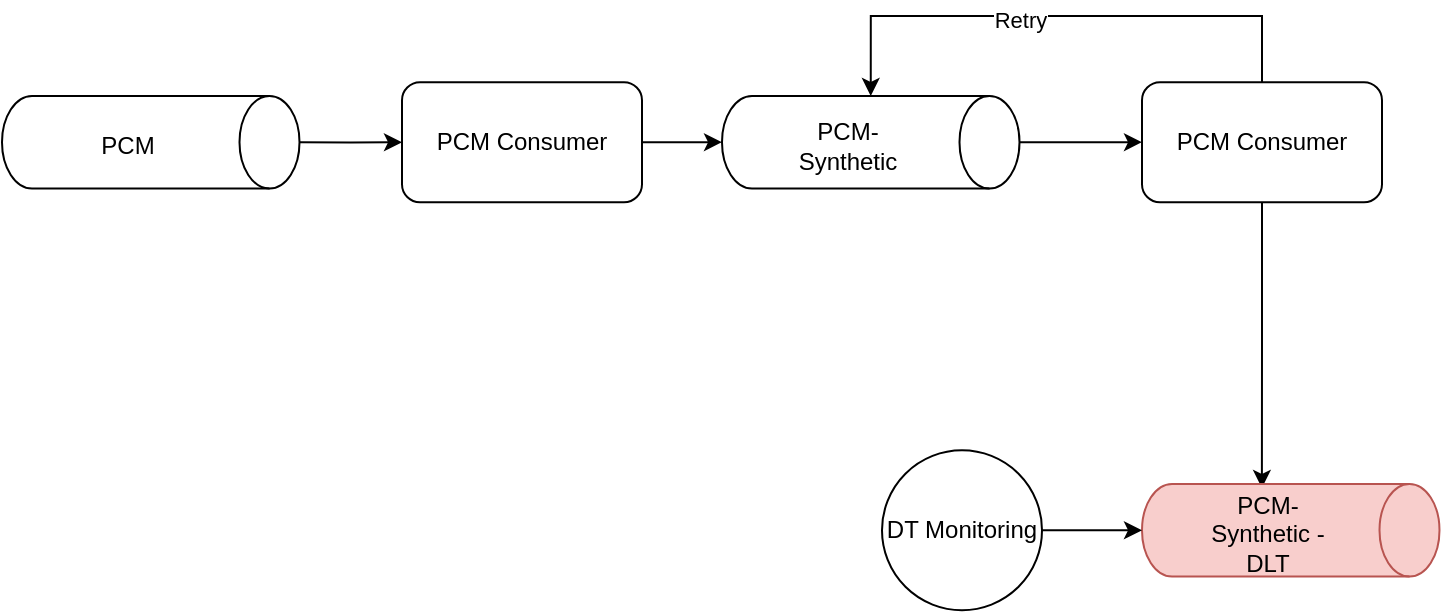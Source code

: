 <mxfile version="24.4.6" type="github">
  <diagram name="Page-1" id="mQN49EJRc7GFGlyIFdbv">
    <mxGraphModel dx="1434" dy="738" grid="1" gridSize="10" guides="1" tooltips="1" connect="1" arrows="1" fold="1" page="1" pageScale="1" pageWidth="850" pageHeight="1100" math="0" shadow="0">
      <root>
        <mxCell id="0" />
        <mxCell id="1" parent="0" />
        <mxCell id="p7UeKknytO98iyR5Qurz-6" value="" style="group" vertex="1" connectable="0" parent="1">
          <mxGeometry x="30" y="310" width="148.75" height="46.25" as="geometry" />
        </mxCell>
        <mxCell id="p7UeKknytO98iyR5Qurz-4" value="" style="shape=cylinder3;whiteSpace=wrap;html=1;boundedLbl=1;backgroundOutline=1;size=15;rotation=90;" vertex="1" parent="p7UeKknytO98iyR5Qurz-6">
          <mxGeometry x="51.25" y="-51.25" width="46.25" height="148.75" as="geometry" />
        </mxCell>
        <mxCell id="p7UeKknytO98iyR5Qurz-5" value="PCM" style="text;html=1;align=center;verticalAlign=middle;whiteSpace=wrap;rounded=0;" vertex="1" parent="p7UeKknytO98iyR5Qurz-6">
          <mxGeometry x="32.5" y="10" width="60" height="30" as="geometry" />
        </mxCell>
        <mxCell id="p7UeKknytO98iyR5Qurz-7" value="" style="group" vertex="1" connectable="0" parent="1">
          <mxGeometry x="390" y="309.99" width="148.75" height="46.25" as="geometry" />
        </mxCell>
        <mxCell id="p7UeKknytO98iyR5Qurz-8" value="" style="shape=cylinder3;whiteSpace=wrap;html=1;boundedLbl=1;backgroundOutline=1;size=15;rotation=90;" vertex="1" parent="p7UeKknytO98iyR5Qurz-7">
          <mxGeometry x="51.25" y="-51.25" width="46.25" height="148.75" as="geometry" />
        </mxCell>
        <mxCell id="p7UeKknytO98iyR5Qurz-9" value="PCM-Synthetic" style="text;html=1;align=center;verticalAlign=middle;whiteSpace=wrap;rounded=0;" vertex="1" parent="p7UeKknytO98iyR5Qurz-7">
          <mxGeometry x="32.5" y="10" width="60" height="30" as="geometry" />
        </mxCell>
        <mxCell id="p7UeKknytO98iyR5Qurz-12" style="edgeStyle=orthogonalEdgeStyle;rounded=0;orthogonalLoop=1;jettySize=auto;html=1;" edge="1" parent="1" source="p7UeKknytO98iyR5Qurz-10" target="p7UeKknytO98iyR5Qurz-8">
          <mxGeometry relative="1" as="geometry" />
        </mxCell>
        <mxCell id="p7UeKknytO98iyR5Qurz-10" value="PCM Consumer" style="rounded=1;whiteSpace=wrap;html=1;" vertex="1" parent="1">
          <mxGeometry x="230" y="303.12" width="120" height="60" as="geometry" />
        </mxCell>
        <mxCell id="p7UeKknytO98iyR5Qurz-11" style="edgeStyle=orthogonalEdgeStyle;rounded=0;orthogonalLoop=1;jettySize=auto;html=1;entryX=0;entryY=0.5;entryDx=0;entryDy=0;" edge="1" parent="1" source="p7UeKknytO98iyR5Qurz-4" target="p7UeKknytO98iyR5Qurz-10">
          <mxGeometry relative="1" as="geometry" />
        </mxCell>
        <mxCell id="p7UeKknytO98iyR5Qurz-15" style="edgeStyle=orthogonalEdgeStyle;rounded=0;orthogonalLoop=1;jettySize=auto;html=1;entryX=0.043;entryY=0.597;entryDx=0;entryDy=0;entryPerimeter=0;" edge="1" parent="1" source="p7UeKknytO98iyR5Qurz-13" target="p7UeKknytO98iyR5Qurz-17">
          <mxGeometry relative="1" as="geometry">
            <mxPoint x="660" y="500" as="targetPoint" />
          </mxGeometry>
        </mxCell>
        <mxCell id="p7UeKknytO98iyR5Qurz-13" value="PCM Consumer" style="rounded=1;whiteSpace=wrap;html=1;" vertex="1" parent="1">
          <mxGeometry x="600" y="303.12" width="120" height="60" as="geometry" />
        </mxCell>
        <mxCell id="p7UeKknytO98iyR5Qurz-14" style="edgeStyle=orthogonalEdgeStyle;rounded=0;orthogonalLoop=1;jettySize=auto;html=1;" edge="1" parent="1" source="p7UeKknytO98iyR5Qurz-8" target="p7UeKknytO98iyR5Qurz-13">
          <mxGeometry relative="1" as="geometry" />
        </mxCell>
        <mxCell id="p7UeKknytO98iyR5Qurz-16" value="" style="group" vertex="1" connectable="0" parent="1">
          <mxGeometry x="600" y="504" width="148.75" height="46.25" as="geometry" />
        </mxCell>
        <mxCell id="p7UeKknytO98iyR5Qurz-17" value="" style="shape=cylinder3;whiteSpace=wrap;html=1;boundedLbl=1;backgroundOutline=1;size=15;rotation=90;fillColor=#f8cecc;strokeColor=#b85450;" vertex="1" parent="p7UeKknytO98iyR5Qurz-16">
          <mxGeometry x="51.25" y="-51.25" width="46.25" height="148.75" as="geometry" />
        </mxCell>
        <mxCell id="p7UeKknytO98iyR5Qurz-18" value="PCM-Synthetic - DLT" style="text;html=1;align=center;verticalAlign=middle;whiteSpace=wrap;rounded=0;" vertex="1" parent="p7UeKknytO98iyR5Qurz-16">
          <mxGeometry x="32.5" y="10" width="60" height="30" as="geometry" />
        </mxCell>
        <mxCell id="p7UeKknytO98iyR5Qurz-20" style="edgeStyle=orthogonalEdgeStyle;rounded=0;orthogonalLoop=1;jettySize=auto;html=1;entryX=0;entryY=0.5;entryDx=0;entryDy=0;entryPerimeter=0;" edge="1" parent="1" source="p7UeKknytO98iyR5Qurz-13" target="p7UeKknytO98iyR5Qurz-8">
          <mxGeometry relative="1" as="geometry">
            <Array as="points">
              <mxPoint x="660" y="270" />
              <mxPoint x="464" y="270" />
            </Array>
          </mxGeometry>
        </mxCell>
        <mxCell id="p7UeKknytO98iyR5Qurz-21" value="Retry" style="edgeLabel;html=1;align=center;verticalAlign=middle;resizable=0;points=[];" vertex="1" connectable="0" parent="p7UeKknytO98iyR5Qurz-20">
          <mxGeometry x="0.147" y="2" relative="1" as="geometry">
            <mxPoint as="offset" />
          </mxGeometry>
        </mxCell>
        <mxCell id="p7UeKknytO98iyR5Qurz-22" value="DT Monitoring" style="ellipse;whiteSpace=wrap;html=1;aspect=fixed;" vertex="1" parent="1">
          <mxGeometry x="470" y="487.13" width="80" height="80" as="geometry" />
        </mxCell>
        <mxCell id="p7UeKknytO98iyR5Qurz-23" style="edgeStyle=orthogonalEdgeStyle;rounded=0;orthogonalLoop=1;jettySize=auto;html=1;entryX=0.5;entryY=1;entryDx=0;entryDy=0;entryPerimeter=0;" edge="1" parent="1" source="p7UeKknytO98iyR5Qurz-22" target="p7UeKknytO98iyR5Qurz-17">
          <mxGeometry relative="1" as="geometry" />
        </mxCell>
      </root>
    </mxGraphModel>
  </diagram>
</mxfile>
